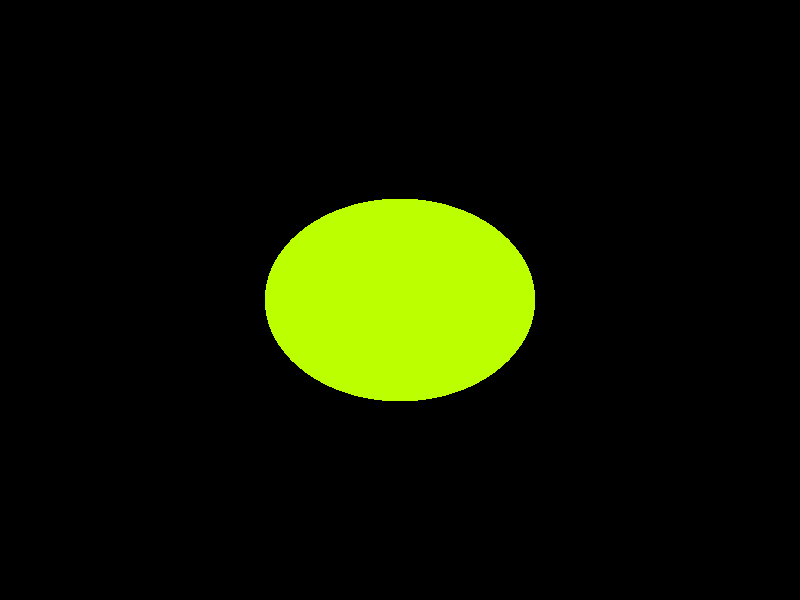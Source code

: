 // Scene Created by the Breeze Designer 2.0
// Written by Neville Richards

#include "colors.inc"
#include "textures.inc"
#include "shapes.inc"

// CAMERA POSITION
camera {
 right      < -1, 0, 0 >
 up         < 0, 1, 0 >
 direction  < 0, 0, 1 >
 location   < 0, 0, 4.5 >
 look_at    < 0, 0, 0 >
}
// LIGHT _light3
light_source { < 0, 0, 22 >
color White
}

// LIGHT _light4
light_source { < -10, 10, 10 >
color White
}






#declare _sphere4 =
// SPHERE _sphere4
sphere {  < 0, 0, 0 > 1
 texture { pigment { color MediumSpringGreen } }
 translate  < -0, -0, 0 >
 }


#declare _sphere4_0 =
// SPHERE _sphere4_0
sphere {  < 0, 0, 0 > 1
 texture { pigment { color MediumSpringGreen } }
 translate  < 0.75, 0.75, 0 >
 }


#declare _sphere4_1 =
// SPHERE _sphere4_1
sphere {  < 0, 0, 0 > 1
 texture { pigment { color MediumSpringGreen } }
 translate  < -0.75, 0.75, 0 >
 }


#declare _sphere4_1_2 =
// SPHERE _sphere4_1_2
sphere {  < 0, 0, 0 > 1
 texture { pigment { color MediumSpringGreen } }
 translate  < 0.75, -0, 0 >
 }


union {
  object { _sphere4 scale (0.75 + 0.3*sin(clock*pi)) }
//  object { _sphere4_0 scale (0.75 + 0.3*sin(clock*pi))}
//  object { _sphere4_1 scale (0.75 + 0.3*sin(clock*pi))}
//  object { _sphere4_1_2 scale (0.75 + 0.3*sin(clock*pi))}
}

